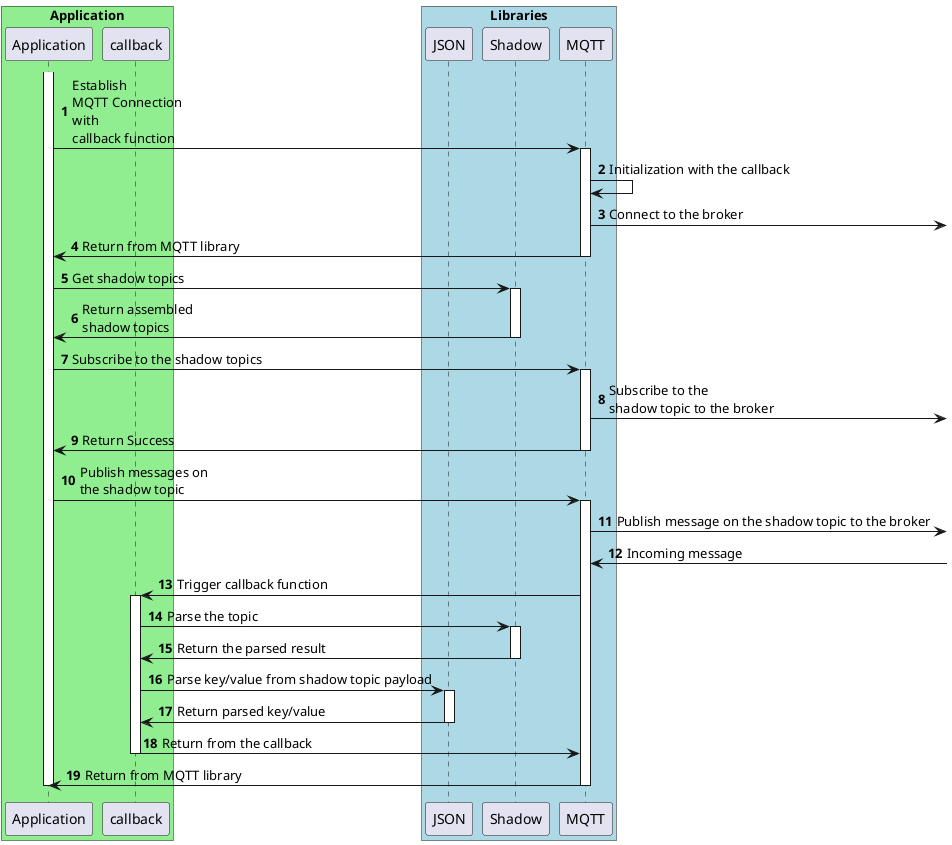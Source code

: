 @startuml
skinparam classFontSize 8
skinparam classFontName Helvetica
autonumber

box "Application" #LightGreen
    participant "Application" as application
    participant "callback" as callback
end box

box "Libraries" #LightBlue
    participant "JSON" as json

    participant "Shadow" as shadow

    participant "MQTT" as mqtt

end box

activate application
application -> mqtt : Establish\nMQTT Connection\nwith\ncallback function


activate mqtt
mqtt -> mqtt : Initialization with the callback
mqtt -> : Connect to the broker
mqtt -> application : Return from MQTT library
deactivate mqtt

application -> shadow : Get shadow topics

activate shadow
shadow -> application : Return assembled\nshadow topics
deactivate shadow

application -> mqtt : Subscribe to the shadow topics

activate mqtt
mqtt -> : Subscribe to the\nshadow topic to the broker
mqtt -> application : Return Success
deactivate mqtt
application -> mqtt : Publish messages on\nthe shadow topic


activate mqtt
mqtt -> : Publish message on the shadow topic to the broker
mqtt <- : Incoming message
mqtt -> callback : Trigger callback function
activate callback
callback -> shadow : Parse the topic
activate shadow
shadow -> callback : Return the parsed result
deactivate shadow
callback -> json : Parse key/value from shadow topic payload
activate json
json -> callback : Return parsed key/value
deactivate json
callback -> mqtt : Return from the callback
deactivate callback
mqtt -> application : Return from MQTT library
deactivate mqtt

deactivate application

@enduml
